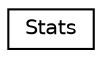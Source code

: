 digraph "Representación gráfica de la clase"
{
 // LATEX_PDF_SIZE
  edge [fontname="Helvetica",fontsize="10",labelfontname="Helvetica",labelfontsize="10"];
  node [fontname="Helvetica",fontsize="10",shape=record];
  rankdir="LR";
  Node0 [label="Stats",height=0.2,width=0.4,color="black", fillcolor="white", style="filled",URL="$db/df7/classStats.html",tooltip="Clase que contiene las variables globales de la simulación."];
}
